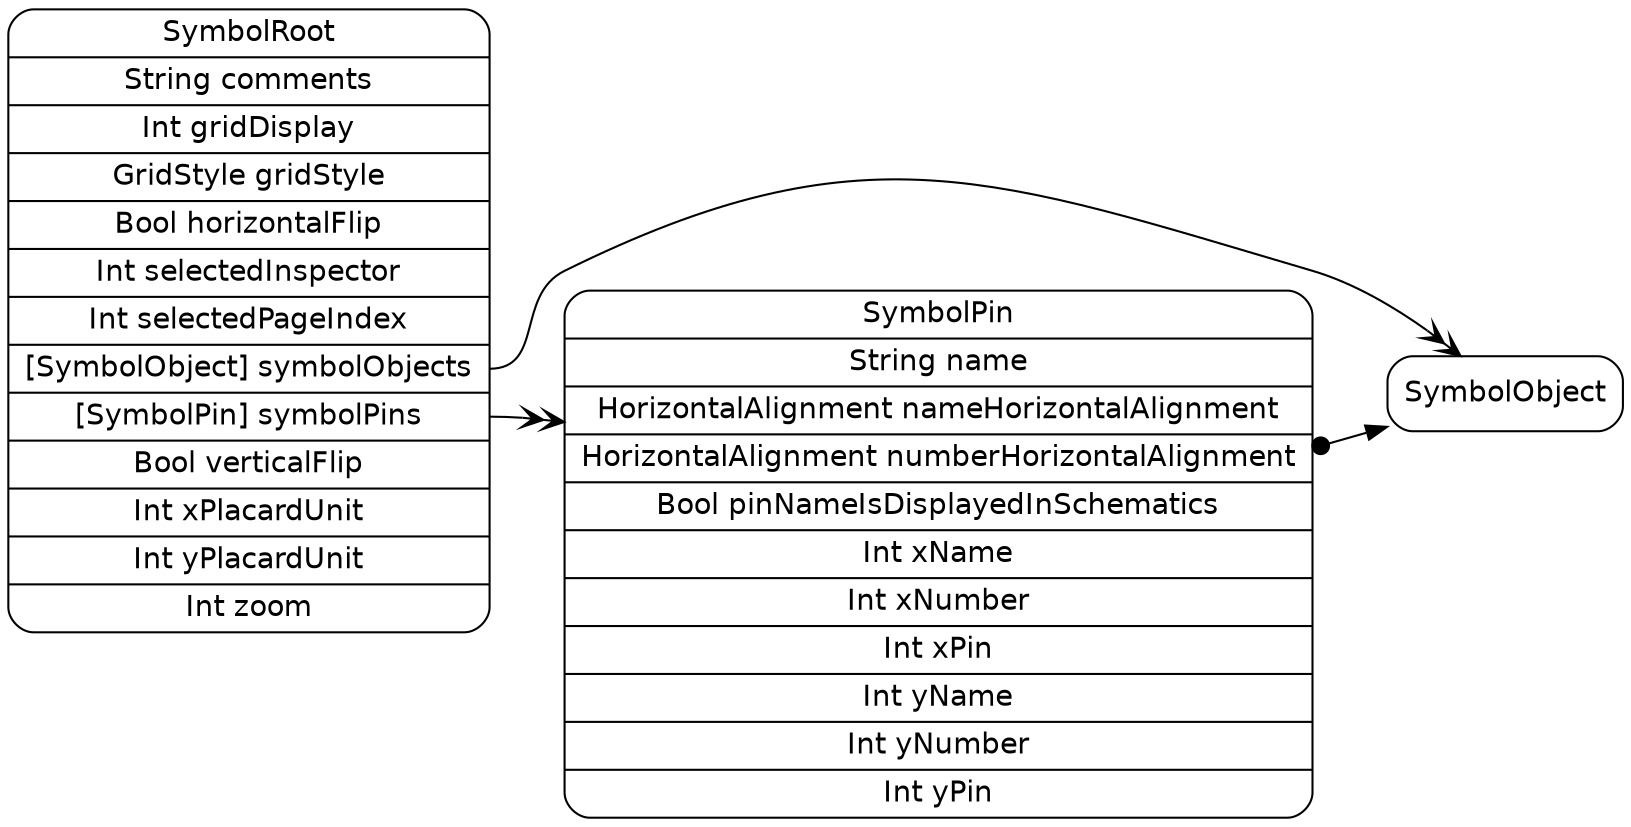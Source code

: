 digraph G {
  rankdir=LR ;
  node [shape=record fontname=helvetica style=rounded] ;
  SymbolRoot[label="<SymbolRoot>SymbolRoot|String comments|Int gridDisplay|GridStyle gridStyle|Bool horizontalFlip|Int selectedInspector|Int selectedPageIndex|<symbolObjects>[SymbolObject] symbolObjects|<symbolPins>[SymbolPin] symbolPins|Bool verticalFlip|Int xPlacardUnit|Int yPlacardUnit|Int zoom"] ;
  SymbolPin[label="<SymbolPin>SymbolPin|String name|HorizontalAlignment nameHorizontalAlignment|HorizontalAlignment numberHorizontalAlignment|Bool pinNameIsDisplayedInSchematics|Int xName|Int xNumber|Int xPin|Int yName|Int yNumber|Int yPin"] ;
  SymbolObject[label="<SymbolObject>SymbolObject"] ;
  SymbolRoot:symbolObjects -> SymbolObject [dir=both arrowtail=none arrowhead=veevee] ;
  SymbolRoot:symbolPins -> SymbolPin [dir=both arrowtail=none arrowhead=veevee] ;
  SymbolPin -> SymbolObject [dir=both arrowtail=dot arrowhead=normal] ;
}
